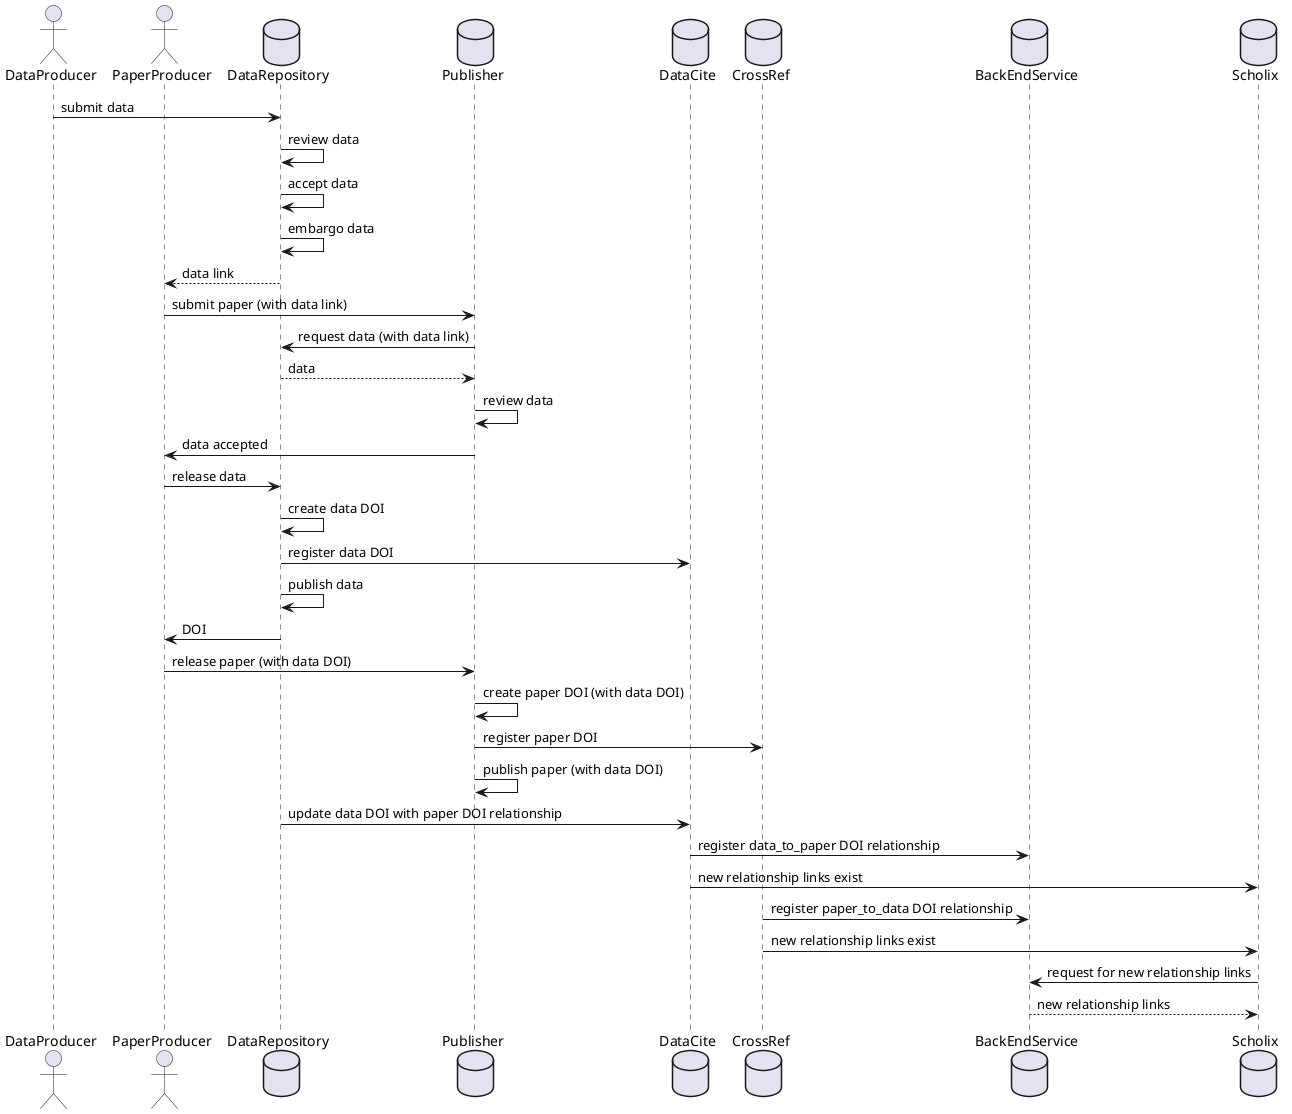 @startuml

actor DataProducer
actor PaperProducer
database DataRepository
database Publisher
database DataCite
database CrossRef
database BackEndService
database Scholix

DataProducer -> DataRepository: submit data
DataRepository -> DataRepository: review data
DataRepository -> DataRepository: accept data
DataRepository -> DataRepository: embargo data
PaperProducer <-- DataRepository: data link
PaperProducer -> Publisher: submit paper (with data link)
Publisher -> DataRepository: request data (with data link)
Publisher <-- DataRepository: data
Publisher -> Publisher: review data
Publisher -> PaperProducer: data accepted
PaperProducer -> DataRepository: release data
DataRepository -> DataRepository: create data DOI
DataRepository -> DataCite: register data DOI
DataRepository -> DataRepository: publish data
DataRepository -> PaperProducer: DOI
PaperProducer -> Publisher: release paper (with data DOI)
Publisher -> Publisher: create paper DOI (with data DOI)
Publisher -> CrossRef: register paper DOI
Publisher -> Publisher: publish paper (with data DOI)
DataRepository -> DataCite: update data DOI with paper DOI relationship
DataCite -> BackEndService: register data_to_paper DOI relationship
DataCite -> Scholix: new relationship links exist
CrossRef -> BackEndService: register paper_to_data DOI relationship
CrossRef -> Scholix: new relationship links exist
Scholix -> BackEndService: request for new relationship links
Scholix <-- BackEndService: new relationship links

@enduml